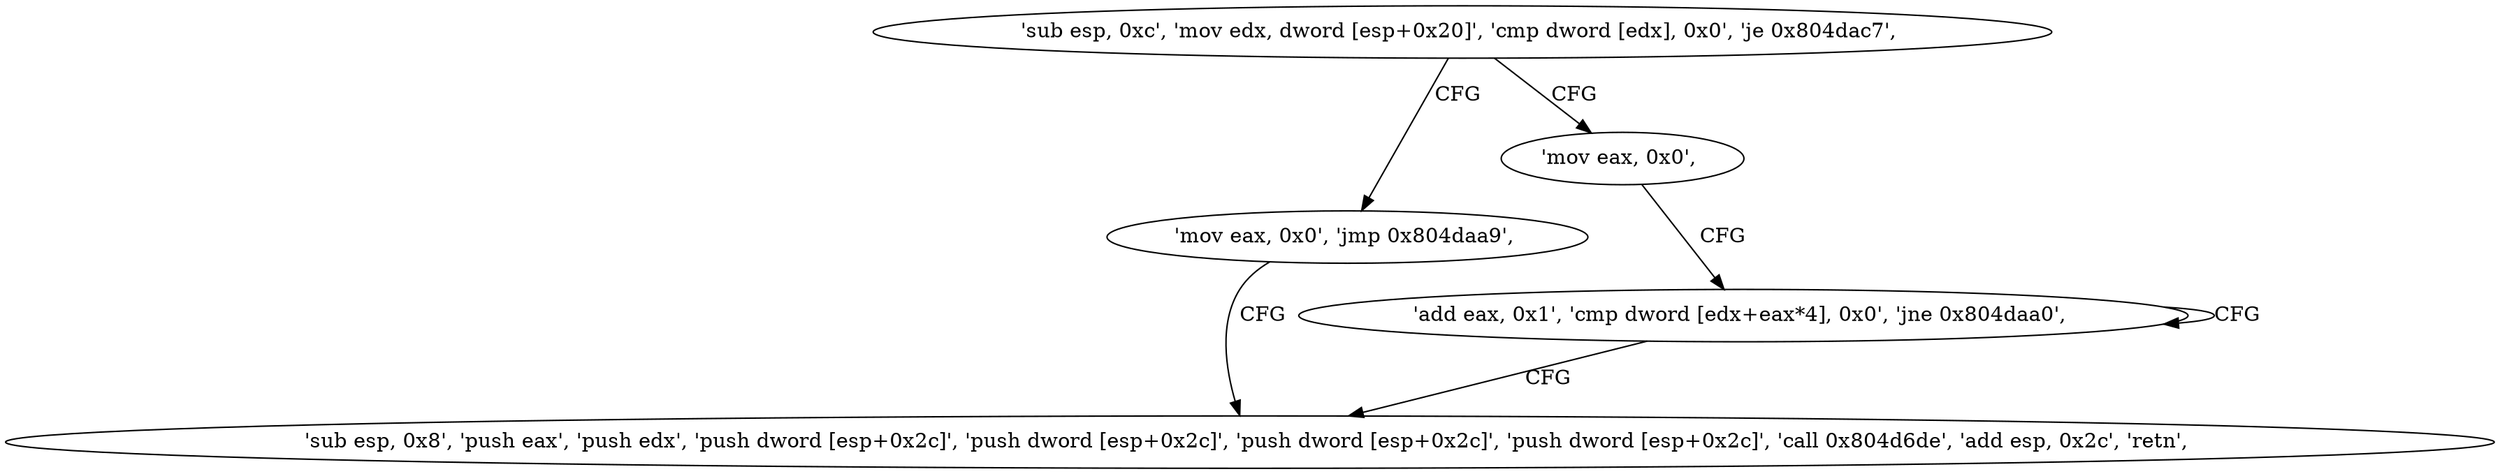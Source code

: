 digraph "func" {
"134535823" [label = "'sub esp, 0xc', 'mov edx, dword [esp+0x20]', 'cmp dword [edx], 0x0', 'je 0x804dac7', " ]
"134535879" [label = "'mov eax, 0x0', 'jmp 0x804daa9', " ]
"134535835" [label = "'mov eax, 0x0', " ]
"134535849" [label = "'sub esp, 0x8', 'push eax', 'push edx', 'push dword [esp+0x2c]', 'push dword [esp+0x2c]', 'push dword [esp+0x2c]', 'push dword [esp+0x2c]', 'call 0x804d6de', 'add esp, 0x2c', 'retn', " ]
"134535840" [label = "'add eax, 0x1', 'cmp dword [edx+eax*4], 0x0', 'jne 0x804daa0', " ]
"134535823" -> "134535879" [ label = "CFG" ]
"134535823" -> "134535835" [ label = "CFG" ]
"134535879" -> "134535849" [ label = "CFG" ]
"134535835" -> "134535840" [ label = "CFG" ]
"134535840" -> "134535840" [ label = "CFG" ]
"134535840" -> "134535849" [ label = "CFG" ]
}
